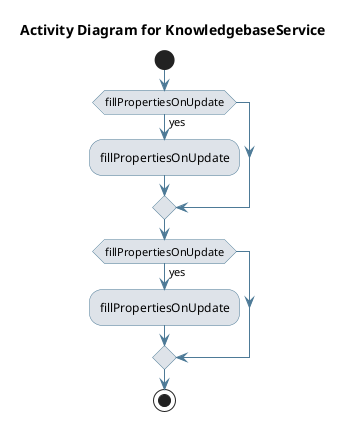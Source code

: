 @startuml
skinparam activity {
 BackgroundColor #DEE3E9 
 BorderColor #4D7A97 
 ArrowColor #4D7A97 
}
!pragma useVerticalIf on
start
title Activity Diagram for KnowledgebaseService

if (fillPropertiesOnUpdate) then (yes)
:fillPropertiesOnUpdate;
endif
if (fillPropertiesOnUpdate) then (yes)
:fillPropertiesOnUpdate;
endif
stop
@enduml
